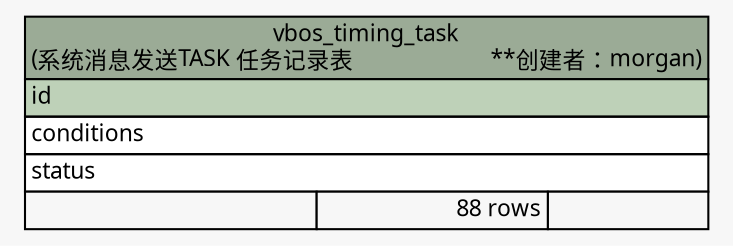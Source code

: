 // dot 2.26.0 on Linux 2.6.32-504.3.3.el6.x86_64
// SchemaSpy rev Unknown
digraph "vbos_timing_task" {
  graph [
    rankdir="RL"
    bgcolor="#f7f7f7"
    nodesep="0.18"
    ranksep="0.46"
    fontname="Microsoft YaHei"
    fontsize="11"
  ];
  node [
    fontname="Microsoft YaHei"
    fontsize="11"
    shape="plaintext"
  ];
  edge [
    arrowsize="0.8"
  ];
  "vbos_timing_task" [
    label=<
    <TABLE BORDER="0" CELLBORDER="1" CELLSPACING="0" BGCOLOR="#ffffff">
      <TR><TD COLSPAN="3" BGCOLOR="#9bab96" ALIGN="CENTER">vbos_timing_task<br/>(系统消息发送TASK 任务记录表                      **创建者：morgan)</TD></TR>
      <TR><TD PORT="id" COLSPAN="3" BGCOLOR="#bed1b8" ALIGN="LEFT">id</TD></TR>
      <TR><TD PORT="conditions" COLSPAN="3" ALIGN="LEFT">conditions</TD></TR>
      <TR><TD PORT="status" COLSPAN="3" ALIGN="LEFT">status</TD></TR>
      <TR><TD ALIGN="LEFT" BGCOLOR="#f7f7f7">  </TD><TD ALIGN="RIGHT" BGCOLOR="#f7f7f7">88 rows</TD><TD ALIGN="RIGHT" BGCOLOR="#f7f7f7">  </TD></TR>
    </TABLE>>
    URL="tables/vbos_timing_task.html"
    tooltip="vbos_timing_task"
  ];
}
